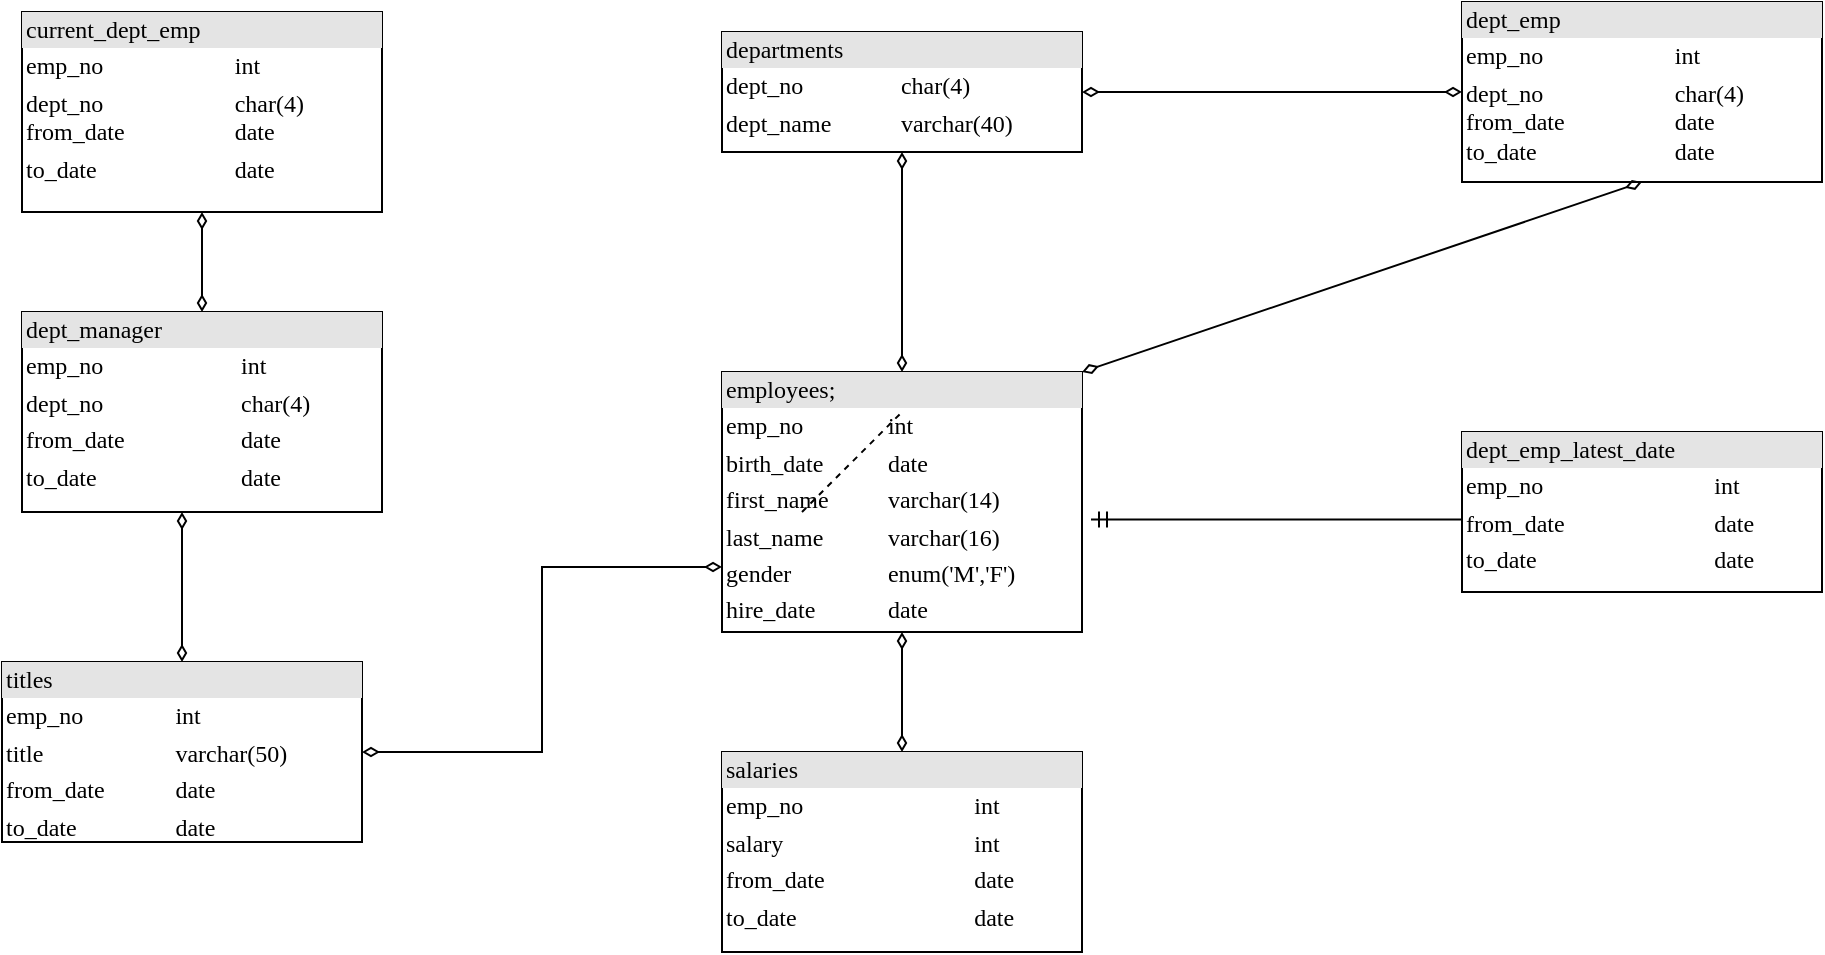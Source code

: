 <mxfile version="13.7.7" type="github">
  <diagram name="Page-1" id="2ca16b54-16f6-2749-3443-fa8db7711227">
    <mxGraphModel dx="1026" dy="471" grid="1" gridSize="10" guides="1" tooltips="1" connect="1" arrows="1" fold="1" page="1" pageScale="1" pageWidth="1100" pageHeight="850" background="#ffffff" math="0" shadow="0">
      <root>
        <mxCell id="0" />
        <mxCell id="1" parent="0" />
        <mxCell id="2ed32ef02a7f4228-1" value="&lt;div style=&quot;box-sizing: border-box ; width: 100% ; background: #e4e4e4 ; padding: 2px&quot;&gt;current_dept_emp&lt;/div&gt;&lt;table style=&quot;width: 100% ; font-size: 1em&quot; cellspacing=&quot;0&quot; cellpadding=&quot;2&quot;&gt;&lt;tbody&gt;&lt;tr&gt;&lt;td&gt;emp_no&lt;br&gt;&lt;/td&gt;&lt;td&gt;int&lt;/td&gt;&lt;/tr&gt;&lt;tr&gt;&lt;td&gt;dept_no&lt;br&gt;from_date&lt;br&gt;&lt;/td&gt;&lt;td&gt;char(4)&lt;br&gt;date&lt;br&gt;&lt;/td&gt;&lt;/tr&gt;&lt;tr&gt;&lt;td&gt;to_date&lt;br&gt;&lt;/td&gt;&lt;td&gt;date&lt;/td&gt;&lt;/tr&gt;&lt;/tbody&gt;&lt;/table&gt;" style="verticalAlign=top;align=left;overflow=fill;html=1;rounded=0;shadow=0;comic=0;labelBackgroundColor=none;strokeWidth=1;fontFamily=Verdana;fontSize=12" parent="1" vertex="1">
          <mxGeometry x="110" y="100" width="180" height="100" as="geometry" />
        </mxCell>
        <mxCell id="2ed32ef02a7f4228-18" style="edgeStyle=orthogonalEdgeStyle;html=1;entryX=0.5;entryY=0;labelBackgroundColor=none;startArrow=diamondThin;endArrow=diamondThin;fontFamily=Verdana;fontSize=12;align=left;endFill=0;startFill=0;" parent="1" source="2ed32ef02a7f4228-2" target="2ed32ef02a7f4228-8" edge="1">
          <mxGeometry relative="1" as="geometry" />
        </mxCell>
        <mxCell id="2ed32ef02a7f4228-19" style="edgeStyle=orthogonalEdgeStyle;html=1;labelBackgroundColor=none;startArrow=ERmandOne;endArrow=ERoneToMany;fontFamily=Verdana;fontSize=12;align=left;entryX=0.5;entryY=1;exitX=1.025;exitY=0.567;exitDx=0;exitDy=0;exitPerimeter=0;entryDx=0;entryDy=0;" parent="1" source="2ed32ef02a7f4228-8" target="2ed32ef02a7f4228-10" edge="1">
          <mxGeometry relative="1" as="geometry">
            <Array as="points">
              <mxPoint x="920" y="354" />
            </Array>
          </mxGeometry>
        </mxCell>
        <mxCell id="2ed32ef02a7f4228-20" style="edgeStyle=orthogonalEdgeStyle;html=1;labelBackgroundColor=none;startArrow=diamondThin;endArrow=diamondThin;fontFamily=Verdana;fontSize=12;align=left;rounded=0;endFill=0;startFill=0;" parent="1" source="2ed32ef02a7f4228-2" target="2ed32ef02a7f4228-11" edge="1">
          <mxGeometry relative="1" as="geometry" />
        </mxCell>
        <mxCell id="2ed32ef02a7f4228-2" value="&lt;div style=&quot;box-sizing: border-box ; width: 100% ; background: #e4e4e4 ; padding: 2px&quot;&gt;departments&lt;/div&gt;&lt;table style=&quot;width: 100% ; font-size: 1em&quot; cellspacing=&quot;0&quot; cellpadding=&quot;2&quot;&gt;&lt;tbody&gt;&lt;tr&gt;&lt;td&gt;dept_no&lt;/td&gt;&lt;td&gt;char(4)&lt;/td&gt;&lt;/tr&gt;&lt;tr&gt;&lt;td&gt;dept_name&lt;/td&gt;&lt;td&gt;varchar(40)&lt;/td&gt;&lt;/tr&gt;&lt;tr&gt;&lt;td&gt;&lt;br&gt;&lt;/td&gt;&lt;td&gt;&lt;br&gt;&lt;/td&gt;&lt;/tr&gt;&lt;tr&gt;&lt;td&gt;&lt;br&gt;&lt;/td&gt;&lt;td&gt;&lt;br&gt;&lt;/td&gt;&lt;/tr&gt;&lt;tr&gt;&lt;td&gt;&lt;br&gt;&lt;/td&gt;&lt;td&gt;&lt;br&gt;&lt;/td&gt;&lt;/tr&gt;&lt;tr&gt;&lt;td&gt;&lt;br&gt;&lt;/td&gt;&lt;td&gt;&lt;br&gt;&lt;/td&gt;&lt;/tr&gt;&lt;/tbody&gt;&lt;/table&gt;" style="verticalAlign=top;align=left;overflow=fill;html=1;rounded=0;shadow=0;comic=0;labelBackgroundColor=none;strokeWidth=1;fontFamily=Verdana;fontSize=12" parent="1" vertex="1">
          <mxGeometry x="460" y="110" width="180" height="60" as="geometry" />
        </mxCell>
        <mxCell id="2ed32ef02a7f4228-22" style="edgeStyle=orthogonalEdgeStyle;html=1;exitX=0;exitY=0.75;entryX=1;entryY=0.5;labelBackgroundColor=none;startArrow=diamondThin;endArrow=diamondThin;fontFamily=Verdana;fontSize=12;align=left;jumpSize=0;rounded=0;endFill=0;startFill=0;" parent="1" source="2ed32ef02a7f4228-8" target="2ed32ef02a7f4228-3" edge="1">
          <mxGeometry relative="1" as="geometry" />
        </mxCell>
        <mxCell id="2ed32ef02a7f4228-3" value="&lt;div style=&quot;box-sizing: border-box ; width: 100% ; background: #e4e4e4 ; padding: 2px&quot;&gt;titles&lt;/div&gt;&lt;table style=&quot;width: 100% ; font-size: 1em&quot; cellspacing=&quot;0&quot; cellpadding=&quot;2&quot;&gt;&lt;tbody&gt;&lt;tr&gt;&lt;td&gt;emp_no&lt;/td&gt;&lt;td&gt;int&lt;/td&gt;&lt;/tr&gt;&lt;tr&gt;&lt;td&gt;title&lt;/td&gt;&lt;td&gt;varchar(50)&lt;/td&gt;&lt;/tr&gt;&lt;tr&gt;&lt;td&gt;from_date&lt;/td&gt;&lt;td&gt;date&lt;/td&gt;&lt;/tr&gt;&lt;tr&gt;&lt;td&gt;to_date&lt;/td&gt;&lt;td&gt;date&lt;br&gt;&lt;/td&gt;&lt;/tr&gt;&lt;/tbody&gt;&lt;/table&gt;" style="verticalAlign=top;align=left;overflow=fill;html=1;rounded=0;shadow=0;comic=0;labelBackgroundColor=none;strokeWidth=1;fontFamily=Verdana;fontSize=12" parent="1" vertex="1">
          <mxGeometry x="100" y="425" width="180" height="90" as="geometry" />
        </mxCell>
        <mxCell id="2ed32ef02a7f4228-15" style="edgeStyle=orthogonalEdgeStyle;html=1;entryX=0.5;entryY=0;labelBackgroundColor=none;startArrow=diamondThin;endArrow=diamondThin;fontFamily=Verdana;fontSize=12;align=left;entryDx=0;entryDy=0;endFill=0;startFill=0;" parent="1" source="2ed32ef02a7f4228-5" target="2ed32ef02a7f4228-3" edge="1">
          <mxGeometry relative="1" as="geometry">
            <mxPoint x="190" y="410" as="targetPoint" />
            <Array as="points">
              <mxPoint x="190" y="425" />
            </Array>
          </mxGeometry>
        </mxCell>
        <mxCell id="2ed32ef02a7f4228-5" value="&lt;div style=&quot;box-sizing: border-box ; width: 100% ; background: #e4e4e4 ; padding: 2px&quot;&gt;dept_manager&lt;/div&gt;&lt;table style=&quot;width: 100% ; font-size: 1em&quot; cellspacing=&quot;0&quot; cellpadding=&quot;2&quot;&gt;&lt;tbody&gt;&lt;tr&gt;&lt;td&gt;emp_no&lt;/td&gt;&lt;td&gt;&lt;br&gt;&lt;/td&gt;&lt;td&gt;int&lt;/td&gt;&lt;/tr&gt;&lt;tr&gt;&lt;td&gt;dept_no&lt;/td&gt;&lt;td&gt;&lt;br&gt;&lt;/td&gt;&lt;td&gt;char(4)&lt;/td&gt;&lt;/tr&gt;&lt;tr&gt;&lt;td&gt;from_date&lt;br&gt;&lt;/td&gt;&lt;td&gt;&lt;br&gt;&lt;/td&gt;&lt;td&gt;date &lt;br&gt;&lt;/td&gt;&lt;/tr&gt;&lt;tr&gt;&lt;td&gt;to_date&lt;br&gt;&lt;/td&gt;&lt;td&gt;&lt;br&gt;&lt;/td&gt;&lt;td&gt;date&lt;br&gt;&lt;/td&gt;&lt;/tr&gt;&lt;tr&gt;&lt;td&gt;&lt;br&gt;&lt;/td&gt;&lt;td&gt;&lt;br&gt;&lt;/td&gt;&lt;td&gt;&lt;br&gt;&lt;/td&gt;&lt;/tr&gt;&lt;/tbody&gt;&lt;/table&gt;" style="verticalAlign=top;align=left;overflow=fill;html=1;rounded=0;shadow=0;comic=0;labelBackgroundColor=none;strokeWidth=1;fontFamily=Verdana;fontSize=12" parent="1" vertex="1">
          <mxGeometry x="110" y="250" width="180" height="100" as="geometry" />
        </mxCell>
        <mxCell id="2ed32ef02a7f4228-7" value="&lt;div style=&quot;box-sizing: border-box ; width: 100% ; background: #e4e4e4 ; padding: 2px&quot;&gt;salaries&lt;/div&gt;&lt;table style=&quot;width: 100% ; font-size: 1em&quot; cellspacing=&quot;0&quot; cellpadding=&quot;2&quot;&gt;&lt;tbody&gt;&lt;tr&gt;&lt;td&gt;emp_no&lt;/td&gt;&lt;td&gt;int&lt;/td&gt;&lt;/tr&gt;&lt;tr&gt;&lt;td&gt;salary&lt;/td&gt;&lt;td&gt;int&lt;/td&gt;&lt;/tr&gt;&lt;tr&gt;&lt;td&gt;from_date&lt;/td&gt;&lt;td&gt;date&lt;/td&gt;&lt;/tr&gt;&lt;tr&gt;&lt;td&gt;to_date&lt;/td&gt;&lt;td&gt;date&lt;br&gt;&lt;/td&gt;&lt;/tr&gt;&lt;tr&gt;&lt;td&gt;&lt;br&gt;&lt;/td&gt;&lt;td&gt;&lt;br&gt;&lt;/td&gt;&lt;/tr&gt;&lt;/tbody&gt;&lt;/table&gt;" style="verticalAlign=top;align=left;overflow=fill;html=1;rounded=0;shadow=0;comic=0;labelBackgroundColor=none;strokeWidth=1;fontFamily=Verdana;fontSize=12" parent="1" vertex="1">
          <mxGeometry x="460" y="470" width="180" height="100" as="geometry" />
        </mxCell>
        <mxCell id="2ed32ef02a7f4228-17" style="edgeStyle=orthogonalEdgeStyle;html=1;entryX=0.5;entryY=0;labelBackgroundColor=none;startArrow=diamondThin;endArrow=diamondThin;fontFamily=Verdana;fontSize=12;align=left;endFill=0;startFill=0;" parent="1" source="2ed32ef02a7f4228-8" target="2ed32ef02a7f4228-7" edge="1">
          <mxGeometry relative="1" as="geometry" />
        </mxCell>
        <mxCell id="2ed32ef02a7f4228-8" value="&lt;div style=&quot;box-sizing: border-box ; width: 100% ; background: #e4e4e4 ; padding: 2px&quot;&gt;employees;&lt;/div&gt;&lt;table style=&quot;width: 100% ; font-size: 1em&quot; cellspacing=&quot;0&quot; cellpadding=&quot;2&quot;&gt;&lt;tbody&gt;&lt;tr&gt;&lt;td&gt;emp_no&lt;/td&gt;&lt;td&gt;int&lt;/td&gt;&lt;/tr&gt;&lt;tr&gt;&lt;td&gt;birth_date&lt;/td&gt;&lt;td&gt;date&lt;/td&gt;&lt;/tr&gt;&lt;tr&gt;&lt;td&gt;first_name&lt;br&gt;&lt;/td&gt;&lt;td&gt;varchar(14)&lt;/td&gt;&lt;/tr&gt;&lt;tr&gt;&lt;td&gt;last_name&lt;br&gt;&lt;/td&gt;&lt;td&gt;varchar(16)&lt;br&gt;&lt;/td&gt;&lt;/tr&gt;&lt;tr&gt;&lt;td&gt;gender&lt;br&gt;&lt;/td&gt;&lt;td&gt;enum(&#39;M&#39;,&#39;F&#39;)&lt;br&gt;&lt;/td&gt;&lt;/tr&gt;&lt;tr&gt;&lt;td&gt;hire_date&lt;br&gt;&lt;/td&gt;&lt;td&gt;date&lt;br&gt;&lt;/td&gt;&lt;/tr&gt;&lt;tr&gt;&lt;td&gt;&lt;br&gt;&lt;/td&gt;&lt;td&gt;&lt;br&gt;&lt;/td&gt;&lt;/tr&gt;&lt;tr&gt;&lt;td&gt;&lt;br&gt;&lt;/td&gt;&lt;td&gt;&lt;br&gt;&lt;/td&gt;&lt;/tr&gt;&lt;tr&gt;&lt;td&gt;&lt;br&gt;&lt;/td&gt;&lt;td&gt;&lt;br&gt;&lt;/td&gt;&lt;/tr&gt;&lt;tr&gt;&lt;td&gt;&lt;br&gt;&lt;/td&gt;&lt;td&gt;&lt;br&gt;&lt;/td&gt;&lt;/tr&gt;&lt;tr&gt;&lt;td&gt;&lt;br&gt;&lt;/td&gt;&lt;td&gt;&lt;br&gt;&lt;/td&gt;&lt;/tr&gt;&lt;tr&gt;&lt;td&gt;&lt;br&gt;&lt;/td&gt;&lt;td&gt;&lt;br&gt;&lt;/td&gt;&lt;/tr&gt;&lt;tr&gt;&lt;td&gt;&lt;br&gt;&lt;/td&gt;&lt;td&gt;&lt;br&gt;&lt;/td&gt;&lt;/tr&gt;&lt;tr&gt;&lt;td&gt;&lt;br&gt;&lt;/td&gt;&lt;td&gt;&lt;br&gt;&lt;/td&gt;&lt;/tr&gt;&lt;tr&gt;&lt;td&gt;&lt;br&gt;&lt;/td&gt;&lt;td&gt;&lt;br&gt;&lt;/td&gt;&lt;/tr&gt;&lt;tr&gt;&lt;td&gt;&lt;br&gt;&lt;/td&gt;&lt;td&gt;&lt;br&gt;&lt;/td&gt;&lt;/tr&gt;&lt;tr&gt;&lt;td&gt;&lt;br&gt;&lt;/td&gt;&lt;td&gt;&lt;br&gt;&lt;/td&gt;&lt;/tr&gt;&lt;/tbody&gt;&lt;/table&gt;" style="verticalAlign=top;align=left;overflow=fill;html=1;rounded=0;shadow=0;comic=0;labelBackgroundColor=none;strokeWidth=1;fontFamily=Verdana;fontSize=12" parent="1" vertex="1">
          <mxGeometry x="460" y="280" width="180" height="130" as="geometry" />
        </mxCell>
        <mxCell id="2ed32ef02a7f4228-10" value="&lt;div style=&quot;box-sizing: border-box ; width: 100% ; background: #e4e4e4 ; padding: 2px&quot;&gt;dept_emp_latest_date&lt;/div&gt;&lt;table style=&quot;width: 100% ; font-size: 1em&quot; cellspacing=&quot;0&quot; cellpadding=&quot;2&quot;&gt;&lt;tbody&gt;&lt;tr&gt;&lt;td&gt;emp_no&lt;/td&gt;&lt;td&gt;int&lt;/td&gt;&lt;/tr&gt;&lt;tr&gt;&lt;td&gt;from_date&lt;/td&gt;&lt;td&gt;date&lt;/td&gt;&lt;/tr&gt;&lt;tr&gt;&lt;td&gt;to_date&lt;/td&gt;&lt;td&gt;date&lt;/td&gt;&lt;/tr&gt;&lt;tr&gt;&lt;td&gt;&lt;br&gt;&lt;/td&gt;&lt;td&gt;&lt;br&gt;&lt;/td&gt;&lt;/tr&gt;&lt;tr&gt;&lt;td&gt;&lt;br&gt;&lt;/td&gt;&lt;td&gt;&lt;br&gt;&lt;/td&gt;&lt;/tr&gt;&lt;tr&gt;&lt;td&gt;&lt;br&gt;&lt;/td&gt;&lt;td&gt;&lt;br&gt;&lt;/td&gt;&lt;/tr&gt;&lt;tr&gt;&lt;td&gt;&lt;br&gt;&lt;/td&gt;&lt;td&gt;&lt;br&gt;&lt;/td&gt;&lt;/tr&gt;&lt;tr&gt;&lt;td&gt;&lt;br&gt;&lt;/td&gt;&lt;td&gt;&lt;br&gt;&lt;/td&gt;&lt;/tr&gt;&lt;tr&gt;&lt;td&gt;&lt;br&gt;&lt;/td&gt;&lt;td&gt;&lt;br&gt;&lt;/td&gt;&lt;/tr&gt;&lt;tr&gt;&lt;td&gt;&lt;br&gt;&lt;/td&gt;&lt;td&gt;&lt;br&gt;&lt;/td&gt;&lt;/tr&gt;&lt;tr&gt;&lt;td&gt;&lt;br&gt;&lt;/td&gt;&lt;td&gt;&lt;br&gt;&lt;/td&gt;&lt;/tr&gt;&lt;tr&gt;&lt;td&gt;&lt;br&gt;&lt;/td&gt;&lt;td&gt;&lt;br&gt;&lt;/td&gt;&lt;/tr&gt;&lt;/tbody&gt;&lt;/table&gt;" style="verticalAlign=top;align=left;overflow=fill;html=1;rounded=0;shadow=0;comic=0;labelBackgroundColor=none;strokeWidth=1;fontFamily=Verdana;fontSize=12" parent="1" vertex="1">
          <mxGeometry x="830" y="310" width="180" height="80" as="geometry" />
        </mxCell>
        <mxCell id="2ed32ef02a7f4228-11" value="&lt;div style=&quot;box-sizing: border-box ; width: 100% ; background: #e4e4e4 ; padding: 2px&quot;&gt;dept_emp&lt;/div&gt;&lt;table style=&quot;width: 100% ; font-size: 1em&quot; cellspacing=&quot;0&quot; cellpadding=&quot;2&quot;&gt;&lt;tbody&gt;&lt;tr&gt;&lt;td&gt;emp_no&lt;/td&gt;&lt;td&gt;int&lt;/td&gt;&lt;/tr&gt;&lt;tr&gt;&lt;td&gt;dept_no&lt;br&gt;from_date&lt;br&gt;to_date&lt;br&gt;&lt;/td&gt;&lt;td&gt;char(4)&lt;br&gt;date&lt;br&gt;date&lt;br&gt;&lt;/td&gt;&lt;/tr&gt;&lt;tr&gt;&lt;td&gt;&lt;br&gt;&lt;/td&gt;&lt;td&gt;&lt;br&gt;&lt;/td&gt;&lt;/tr&gt;&lt;/tbody&gt;&lt;/table&gt;" style="verticalAlign=top;align=left;overflow=fill;html=1;rounded=0;shadow=0;comic=0;labelBackgroundColor=none;strokeWidth=1;fontFamily=Verdana;fontSize=12" parent="1" vertex="1">
          <mxGeometry x="830" y="95" width="180" height="90" as="geometry" />
        </mxCell>
        <mxCell id="2ed32ef02a7f4228-13" value="" style="edgeStyle=orthogonalEdgeStyle;html=1;endArrow=diamondThin;startArrow=diamondThin;labelBackgroundColor=none;fontFamily=Verdana;fontSize=12;align=left;exitX=0.5;exitY=1;entryX=0.5;entryY=0;endFill=0;startFill=0;" parent="1" source="2ed32ef02a7f4228-1" target="2ed32ef02a7f4228-5" edge="1">
          <mxGeometry width="100" height="100" relative="1" as="geometry">
            <mxPoint x="350" y="370" as="sourcePoint" />
            <mxPoint x="450" y="270" as="targetPoint" />
          </mxGeometry>
        </mxCell>
        <mxCell id="_ZMXkxL66iyDhuLZVI2L-3" value="" style="endArrow=none;dashed=1;html=1;" edge="1" parent="1">
          <mxGeometry width="50" height="50" relative="1" as="geometry">
            <mxPoint x="500" y="350" as="sourcePoint" />
            <mxPoint x="550" y="300" as="targetPoint" />
          </mxGeometry>
        </mxCell>
        <mxCell id="_ZMXkxL66iyDhuLZVI2L-4" value="" style="endArrow=diamondThin;html=1;strokeWidth=1;entryX=0.5;entryY=1;entryDx=0;entryDy=0;exitX=1;exitY=0;exitDx=0;exitDy=0;endFill=0;startArrow=diamondThin;startFill=0;" edge="1" parent="1" source="2ed32ef02a7f4228-8" target="2ed32ef02a7f4228-11">
          <mxGeometry width="50" height="50" relative="1" as="geometry">
            <mxPoint x="500" y="350" as="sourcePoint" />
            <mxPoint x="550" y="300" as="targetPoint" />
          </mxGeometry>
        </mxCell>
      </root>
    </mxGraphModel>
  </diagram>
</mxfile>
